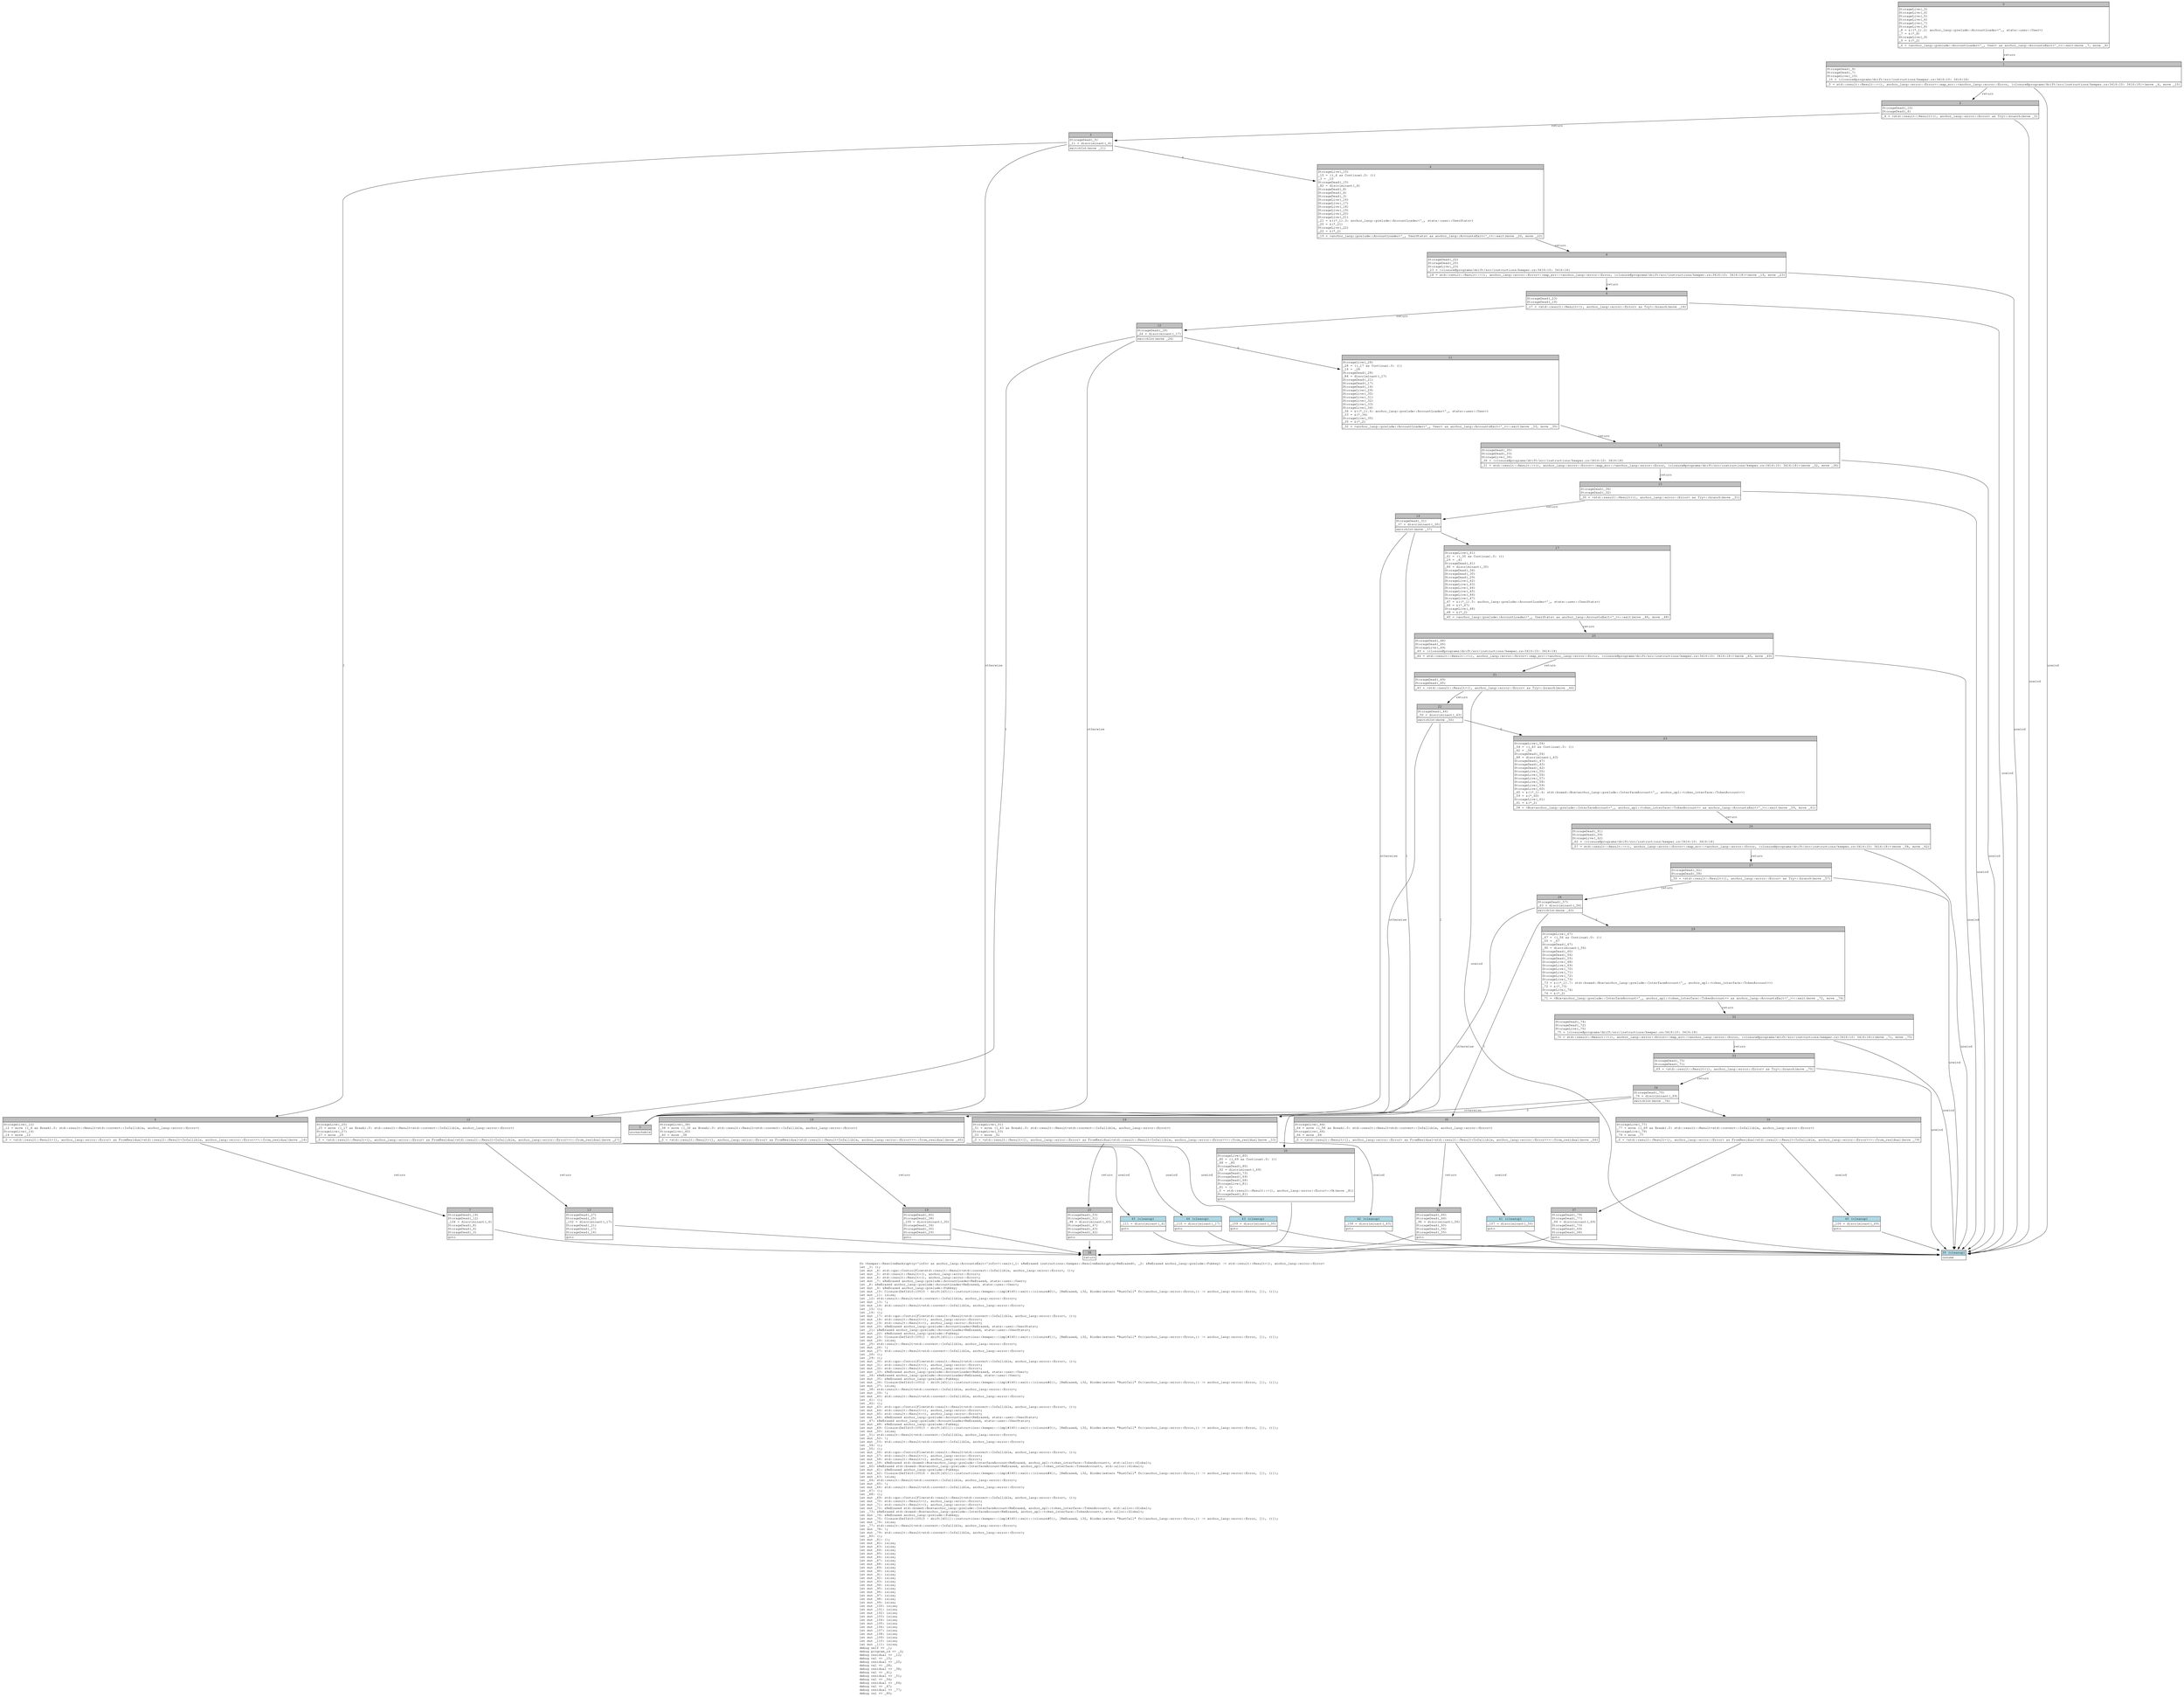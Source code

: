 digraph Mir_0_10509 {
    graph [fontname="Courier, monospace"];
    node [fontname="Courier, monospace"];
    edge [fontname="Courier, monospace"];
    label=<fn &lt;keeper::ResolveBankruptcy&lt;'info&gt; as anchor_lang::AccountsExit&lt;'info&gt;&gt;::exit(_1: &amp;ReErased instructions::keeper::ResolveBankruptcy&lt;ReErased&gt;, _2: &amp;ReErased anchor_lang::prelude::Pubkey) -&gt; std::result::Result&lt;(), anchor_lang::error::Error&gt;<br align="left"/>let _3: ();<br align="left"/>let mut _4: std::ops::ControlFlow&lt;std::result::Result&lt;std::convert::Infallible, anchor_lang::error::Error&gt;, ()&gt;;<br align="left"/>let mut _5: std::result::Result&lt;(), anchor_lang::error::Error&gt;;<br align="left"/>let mut _6: std::result::Result&lt;(), anchor_lang::error::Error&gt;;<br align="left"/>let mut _7: &amp;ReErased anchor_lang::prelude::AccountLoader&lt;ReErased, state::user::User&gt;;<br align="left"/>let _8: &amp;ReErased anchor_lang::prelude::AccountLoader&lt;ReErased, state::user::User&gt;;<br align="left"/>let mut _9: &amp;ReErased anchor_lang::prelude::Pubkey;<br align="left"/>let mut _10: Closure(DefId(0:10510 ~ drift[d311]::instructions::keeper::{impl#140}::exit::{closure#0}), [ReErased, i32, Binder(extern &quot;RustCall&quot; fn((anchor_lang::error::Error,)) -&gt; anchor_lang::error::Error, []), ()]);<br align="left"/>let mut _11: isize;<br align="left"/>let _12: std::result::Result&lt;std::convert::Infallible, anchor_lang::error::Error&gt;;<br align="left"/>let mut _13: !;<br align="left"/>let mut _14: std::result::Result&lt;std::convert::Infallible, anchor_lang::error::Error&gt;;<br align="left"/>let _15: ();<br align="left"/>let _16: ();<br align="left"/>let mut _17: std::ops::ControlFlow&lt;std::result::Result&lt;std::convert::Infallible, anchor_lang::error::Error&gt;, ()&gt;;<br align="left"/>let mut _18: std::result::Result&lt;(), anchor_lang::error::Error&gt;;<br align="left"/>let mut _19: std::result::Result&lt;(), anchor_lang::error::Error&gt;;<br align="left"/>let mut _20: &amp;ReErased anchor_lang::prelude::AccountLoader&lt;ReErased, state::user::UserStats&gt;;<br align="left"/>let _21: &amp;ReErased anchor_lang::prelude::AccountLoader&lt;ReErased, state::user::UserStats&gt;;<br align="left"/>let mut _22: &amp;ReErased anchor_lang::prelude::Pubkey;<br align="left"/>let mut _23: Closure(DefId(0:10511 ~ drift[d311]::instructions::keeper::{impl#140}::exit::{closure#1}), [ReErased, i32, Binder(extern &quot;RustCall&quot; fn((anchor_lang::error::Error,)) -&gt; anchor_lang::error::Error, []), ()]);<br align="left"/>let mut _24: isize;<br align="left"/>let _25: std::result::Result&lt;std::convert::Infallible, anchor_lang::error::Error&gt;;<br align="left"/>let mut _26: !;<br align="left"/>let mut _27: std::result::Result&lt;std::convert::Infallible, anchor_lang::error::Error&gt;;<br align="left"/>let _28: ();<br align="left"/>let _29: ();<br align="left"/>let mut _30: std::ops::ControlFlow&lt;std::result::Result&lt;std::convert::Infallible, anchor_lang::error::Error&gt;, ()&gt;;<br align="left"/>let mut _31: std::result::Result&lt;(), anchor_lang::error::Error&gt;;<br align="left"/>let mut _32: std::result::Result&lt;(), anchor_lang::error::Error&gt;;<br align="left"/>let mut _33: &amp;ReErased anchor_lang::prelude::AccountLoader&lt;ReErased, state::user::User&gt;;<br align="left"/>let _34: &amp;ReErased anchor_lang::prelude::AccountLoader&lt;ReErased, state::user::User&gt;;<br align="left"/>let mut _35: &amp;ReErased anchor_lang::prelude::Pubkey;<br align="left"/>let mut _36: Closure(DefId(0:10512 ~ drift[d311]::instructions::keeper::{impl#140}::exit::{closure#2}), [ReErased, i32, Binder(extern &quot;RustCall&quot; fn((anchor_lang::error::Error,)) -&gt; anchor_lang::error::Error, []), ()]);<br align="left"/>let mut _37: isize;<br align="left"/>let _38: std::result::Result&lt;std::convert::Infallible, anchor_lang::error::Error&gt;;<br align="left"/>let mut _39: !;<br align="left"/>let mut _40: std::result::Result&lt;std::convert::Infallible, anchor_lang::error::Error&gt;;<br align="left"/>let _41: ();<br align="left"/>let _42: ();<br align="left"/>let mut _43: std::ops::ControlFlow&lt;std::result::Result&lt;std::convert::Infallible, anchor_lang::error::Error&gt;, ()&gt;;<br align="left"/>let mut _44: std::result::Result&lt;(), anchor_lang::error::Error&gt;;<br align="left"/>let mut _45: std::result::Result&lt;(), anchor_lang::error::Error&gt;;<br align="left"/>let mut _46: &amp;ReErased anchor_lang::prelude::AccountLoader&lt;ReErased, state::user::UserStats&gt;;<br align="left"/>let _47: &amp;ReErased anchor_lang::prelude::AccountLoader&lt;ReErased, state::user::UserStats&gt;;<br align="left"/>let mut _48: &amp;ReErased anchor_lang::prelude::Pubkey;<br align="left"/>let mut _49: Closure(DefId(0:10513 ~ drift[d311]::instructions::keeper::{impl#140}::exit::{closure#3}), [ReErased, i32, Binder(extern &quot;RustCall&quot; fn((anchor_lang::error::Error,)) -&gt; anchor_lang::error::Error, []), ()]);<br align="left"/>let mut _50: isize;<br align="left"/>let _51: std::result::Result&lt;std::convert::Infallible, anchor_lang::error::Error&gt;;<br align="left"/>let mut _52: !;<br align="left"/>let mut _53: std::result::Result&lt;std::convert::Infallible, anchor_lang::error::Error&gt;;<br align="left"/>let _54: ();<br align="left"/>let _55: ();<br align="left"/>let mut _56: std::ops::ControlFlow&lt;std::result::Result&lt;std::convert::Infallible, anchor_lang::error::Error&gt;, ()&gt;;<br align="left"/>let mut _57: std::result::Result&lt;(), anchor_lang::error::Error&gt;;<br align="left"/>let mut _58: std::result::Result&lt;(), anchor_lang::error::Error&gt;;<br align="left"/>let mut _59: &amp;ReErased std::boxed::Box&lt;anchor_lang::prelude::InterfaceAccount&lt;ReErased, anchor_spl::token_interface::TokenAccount&gt;, std::alloc::Global&gt;;<br align="left"/>let _60: &amp;ReErased std::boxed::Box&lt;anchor_lang::prelude::InterfaceAccount&lt;ReErased, anchor_spl::token_interface::TokenAccount&gt;, std::alloc::Global&gt;;<br align="left"/>let mut _61: &amp;ReErased anchor_lang::prelude::Pubkey;<br align="left"/>let mut _62: Closure(DefId(0:10514 ~ drift[d311]::instructions::keeper::{impl#140}::exit::{closure#4}), [ReErased, i32, Binder(extern &quot;RustCall&quot; fn((anchor_lang::error::Error,)) -&gt; anchor_lang::error::Error, []), ()]);<br align="left"/>let mut _63: isize;<br align="left"/>let _64: std::result::Result&lt;std::convert::Infallible, anchor_lang::error::Error&gt;;<br align="left"/>let mut _65: !;<br align="left"/>let mut _66: std::result::Result&lt;std::convert::Infallible, anchor_lang::error::Error&gt;;<br align="left"/>let _67: ();<br align="left"/>let _68: ();<br align="left"/>let mut _69: std::ops::ControlFlow&lt;std::result::Result&lt;std::convert::Infallible, anchor_lang::error::Error&gt;, ()&gt;;<br align="left"/>let mut _70: std::result::Result&lt;(), anchor_lang::error::Error&gt;;<br align="left"/>let mut _71: std::result::Result&lt;(), anchor_lang::error::Error&gt;;<br align="left"/>let mut _72: &amp;ReErased std::boxed::Box&lt;anchor_lang::prelude::InterfaceAccount&lt;ReErased, anchor_spl::token_interface::TokenAccount&gt;, std::alloc::Global&gt;;<br align="left"/>let _73: &amp;ReErased std::boxed::Box&lt;anchor_lang::prelude::InterfaceAccount&lt;ReErased, anchor_spl::token_interface::TokenAccount&gt;, std::alloc::Global&gt;;<br align="left"/>let mut _74: &amp;ReErased anchor_lang::prelude::Pubkey;<br align="left"/>let mut _75: Closure(DefId(0:10515 ~ drift[d311]::instructions::keeper::{impl#140}::exit::{closure#5}), [ReErased, i32, Binder(extern &quot;RustCall&quot; fn((anchor_lang::error::Error,)) -&gt; anchor_lang::error::Error, []), ()]);<br align="left"/>let mut _76: isize;<br align="left"/>let _77: std::result::Result&lt;std::convert::Infallible, anchor_lang::error::Error&gt;;<br align="left"/>let mut _78: !;<br align="left"/>let mut _79: std::result::Result&lt;std::convert::Infallible, anchor_lang::error::Error&gt;;<br align="left"/>let _80: ();<br align="left"/>let mut _81: ();<br align="left"/>let mut _82: isize;<br align="left"/>let mut _83: isize;<br align="left"/>let mut _84: isize;<br align="left"/>let mut _85: isize;<br align="left"/>let mut _86: isize;<br align="left"/>let mut _87: isize;<br align="left"/>let mut _88: isize;<br align="left"/>let mut _89: isize;<br align="left"/>let mut _90: isize;<br align="left"/>let mut _91: isize;<br align="left"/>let mut _92: isize;<br align="left"/>let mut _93: isize;<br align="left"/>let mut _94: isize;<br align="left"/>let mut _95: isize;<br align="left"/>let mut _96: isize;<br align="left"/>let mut _97: isize;<br align="left"/>let mut _98: isize;<br align="left"/>let mut _99: isize;<br align="left"/>let mut _100: isize;<br align="left"/>let mut _101: isize;<br align="left"/>let mut _102: isize;<br align="left"/>let mut _103: isize;<br align="left"/>let mut _104: isize;<br align="left"/>let mut _105: isize;<br align="left"/>let mut _106: isize;<br align="left"/>let mut _107: isize;<br align="left"/>let mut _108: isize;<br align="left"/>let mut _109: isize;<br align="left"/>let mut _110: isize;<br align="left"/>let mut _111: isize;<br align="left"/>debug self =&gt; _1;<br align="left"/>debug program_id =&gt; _2;<br align="left"/>debug residual =&gt; _12;<br align="left"/>debug val =&gt; _15;<br align="left"/>debug residual =&gt; _25;<br align="left"/>debug val =&gt; _28;<br align="left"/>debug residual =&gt; _38;<br align="left"/>debug val =&gt; _41;<br align="left"/>debug residual =&gt; _51;<br align="left"/>debug val =&gt; _54;<br align="left"/>debug residual =&gt; _64;<br align="left"/>debug val =&gt; _67;<br align="left"/>debug residual =&gt; _77;<br align="left"/>debug val =&gt; _80;<br align="left"/>>;
    bb0__0_10509 [shape="none", label=<<table border="0" cellborder="1" cellspacing="0"><tr><td bgcolor="gray" align="center" colspan="1">0</td></tr><tr><td align="left" balign="left">StorageLive(_3)<br/>StorageLive(_4)<br/>StorageLive(_5)<br/>StorageLive(_6)<br/>StorageLive(_7)<br/>StorageLive(_8)<br/>_8 = &amp;((*_1).2: anchor_lang::prelude::AccountLoader&lt;'_, state::user::User&gt;)<br/>_7 = &amp;(*_8)<br/>StorageLive(_9)<br/>_9 = &amp;(*_2)<br/></td></tr><tr><td align="left">_6 = &lt;anchor_lang::prelude::AccountLoader&lt;'_, User&gt; as anchor_lang::AccountsExit&lt;'_&gt;&gt;::exit(move _7, move _9)</td></tr></table>>];
    bb1__0_10509 [shape="none", label=<<table border="0" cellborder="1" cellspacing="0"><tr><td bgcolor="gray" align="center" colspan="1">1</td></tr><tr><td align="left" balign="left">StorageDead(_9)<br/>StorageDead(_7)<br/>StorageLive(_10)<br/>_10 = {closure@programs/drift/src/instructions/keeper.rs:3416:10: 3416:18}<br/></td></tr><tr><td align="left">_5 = std::result::Result::&lt;(), anchor_lang::error::Error&gt;::map_err::&lt;anchor_lang::error::Error, {closure@programs/drift/src/instructions/keeper.rs:3416:10: 3416:18}&gt;(move _6, move _10)</td></tr></table>>];
    bb2__0_10509 [shape="none", label=<<table border="0" cellborder="1" cellspacing="0"><tr><td bgcolor="gray" align="center" colspan="1">2</td></tr><tr><td align="left" balign="left">StorageDead(_10)<br/>StorageDead(_6)<br/></td></tr><tr><td align="left">_4 = &lt;std::result::Result&lt;(), anchor_lang::error::Error&gt; as Try&gt;::branch(move _5)</td></tr></table>>];
    bb3__0_10509 [shape="none", label=<<table border="0" cellborder="1" cellspacing="0"><tr><td bgcolor="gray" align="center" colspan="1">3</td></tr><tr><td align="left" balign="left">StorageDead(_5)<br/>_11 = discriminant(_4)<br/></td></tr><tr><td align="left">switchInt(move _11)</td></tr></table>>];
    bb4__0_10509 [shape="none", label=<<table border="0" cellborder="1" cellspacing="0"><tr><td bgcolor="gray" align="center" colspan="1">4</td></tr><tr><td align="left" balign="left">StorageLive(_15)<br/>_15 = ((_4 as Continue).0: ())<br/>_3 = _15<br/>StorageDead(_15)<br/>_82 = discriminant(_4)<br/>StorageDead(_8)<br/>StorageDead(_4)<br/>StorageDead(_3)<br/>StorageLive(_16)<br/>StorageLive(_17)<br/>StorageLive(_18)<br/>StorageLive(_19)<br/>StorageLive(_20)<br/>StorageLive(_21)<br/>_21 = &amp;((*_1).3: anchor_lang::prelude::AccountLoader&lt;'_, state::user::UserStats&gt;)<br/>_20 = &amp;(*_21)<br/>StorageLive(_22)<br/>_22 = &amp;(*_2)<br/></td></tr><tr><td align="left">_19 = &lt;anchor_lang::prelude::AccountLoader&lt;'_, UserStats&gt; as anchor_lang::AccountsExit&lt;'_&gt;&gt;::exit(move _20, move _22)</td></tr></table>>];
    bb5__0_10509 [shape="none", label=<<table border="0" cellborder="1" cellspacing="0"><tr><td bgcolor="gray" align="center" colspan="1">5</td></tr><tr><td align="left">unreachable</td></tr></table>>];
    bb6__0_10509 [shape="none", label=<<table border="0" cellborder="1" cellspacing="0"><tr><td bgcolor="gray" align="center" colspan="1">6</td></tr><tr><td align="left" balign="left">StorageLive(_12)<br/>_12 = move ((_4 as Break).0: std::result::Result&lt;std::convert::Infallible, anchor_lang::error::Error&gt;)<br/>StorageLive(_14)<br/>_14 = move _12<br/></td></tr><tr><td align="left">_0 = &lt;std::result::Result&lt;(), anchor_lang::error::Error&gt; as FromResidual&lt;std::result::Result&lt;Infallible, anchor_lang::error::Error&gt;&gt;&gt;::from_residual(move _14)</td></tr></table>>];
    bb7__0_10509 [shape="none", label=<<table border="0" cellborder="1" cellspacing="0"><tr><td bgcolor="gray" align="center" colspan="1">7</td></tr><tr><td align="left" balign="left">StorageDead(_14)<br/>StorageDead(_12)<br/>_104 = discriminant(_4)<br/>StorageDead(_8)<br/>StorageDead(_4)<br/>StorageDead(_3)<br/></td></tr><tr><td align="left">goto</td></tr></table>>];
    bb8__0_10509 [shape="none", label=<<table border="0" cellborder="1" cellspacing="0"><tr><td bgcolor="gray" align="center" colspan="1">8</td></tr><tr><td align="left" balign="left">StorageDead(_22)<br/>StorageDead(_20)<br/>StorageLive(_23)<br/>_23 = {closure@programs/drift/src/instructions/keeper.rs:3416:10: 3416:18}<br/></td></tr><tr><td align="left">_18 = std::result::Result::&lt;(), anchor_lang::error::Error&gt;::map_err::&lt;anchor_lang::error::Error, {closure@programs/drift/src/instructions/keeper.rs:3416:10: 3416:18}&gt;(move _19, move _23)</td></tr></table>>];
    bb9__0_10509 [shape="none", label=<<table border="0" cellborder="1" cellspacing="0"><tr><td bgcolor="gray" align="center" colspan="1">9</td></tr><tr><td align="left" balign="left">StorageDead(_23)<br/>StorageDead(_19)<br/></td></tr><tr><td align="left">_17 = &lt;std::result::Result&lt;(), anchor_lang::error::Error&gt; as Try&gt;::branch(move _18)</td></tr></table>>];
    bb10__0_10509 [shape="none", label=<<table border="0" cellborder="1" cellspacing="0"><tr><td bgcolor="gray" align="center" colspan="1">10</td></tr><tr><td align="left" balign="left">StorageDead(_18)<br/>_24 = discriminant(_17)<br/></td></tr><tr><td align="left">switchInt(move _24)</td></tr></table>>];
    bb11__0_10509 [shape="none", label=<<table border="0" cellborder="1" cellspacing="0"><tr><td bgcolor="gray" align="center" colspan="1">11</td></tr><tr><td align="left" balign="left">StorageLive(_28)<br/>_28 = ((_17 as Continue).0: ())<br/>_16 = _28<br/>StorageDead(_28)<br/>_84 = discriminant(_17)<br/>StorageDead(_21)<br/>StorageDead(_17)<br/>StorageDead(_16)<br/>StorageLive(_29)<br/>StorageLive(_30)<br/>StorageLive(_31)<br/>StorageLive(_32)<br/>StorageLive(_33)<br/>StorageLive(_34)<br/>_34 = &amp;((*_1).4: anchor_lang::prelude::AccountLoader&lt;'_, state::user::User&gt;)<br/>_33 = &amp;(*_34)<br/>StorageLive(_35)<br/>_35 = &amp;(*_2)<br/></td></tr><tr><td align="left">_32 = &lt;anchor_lang::prelude::AccountLoader&lt;'_, User&gt; as anchor_lang::AccountsExit&lt;'_&gt;&gt;::exit(move _33, move _35)</td></tr></table>>];
    bb12__0_10509 [shape="none", label=<<table border="0" cellborder="1" cellspacing="0"><tr><td bgcolor="gray" align="center" colspan="1">12</td></tr><tr><td align="left" balign="left">StorageLive(_25)<br/>_25 = move ((_17 as Break).0: std::result::Result&lt;std::convert::Infallible, anchor_lang::error::Error&gt;)<br/>StorageLive(_27)<br/>_27 = move _25<br/></td></tr><tr><td align="left">_0 = &lt;std::result::Result&lt;(), anchor_lang::error::Error&gt; as FromResidual&lt;std::result::Result&lt;Infallible, anchor_lang::error::Error&gt;&gt;&gt;::from_residual(move _27)</td></tr></table>>];
    bb13__0_10509 [shape="none", label=<<table border="0" cellborder="1" cellspacing="0"><tr><td bgcolor="gray" align="center" colspan="1">13</td></tr><tr><td align="left" balign="left">StorageDead(_27)<br/>StorageDead(_25)<br/>_102 = discriminant(_17)<br/>StorageDead(_21)<br/>StorageDead(_17)<br/>StorageDead(_16)<br/></td></tr><tr><td align="left">goto</td></tr></table>>];
    bb14__0_10509 [shape="none", label=<<table border="0" cellborder="1" cellspacing="0"><tr><td bgcolor="gray" align="center" colspan="1">14</td></tr><tr><td align="left" balign="left">StorageDead(_35)<br/>StorageDead(_33)<br/>StorageLive(_36)<br/>_36 = {closure@programs/drift/src/instructions/keeper.rs:3416:10: 3416:18}<br/></td></tr><tr><td align="left">_31 = std::result::Result::&lt;(), anchor_lang::error::Error&gt;::map_err::&lt;anchor_lang::error::Error, {closure@programs/drift/src/instructions/keeper.rs:3416:10: 3416:18}&gt;(move _32, move _36)</td></tr></table>>];
    bb15__0_10509 [shape="none", label=<<table border="0" cellborder="1" cellspacing="0"><tr><td bgcolor="gray" align="center" colspan="1">15</td></tr><tr><td align="left" balign="left">StorageDead(_36)<br/>StorageDead(_32)<br/></td></tr><tr><td align="left">_30 = &lt;std::result::Result&lt;(), anchor_lang::error::Error&gt; as Try&gt;::branch(move _31)</td></tr></table>>];
    bb16__0_10509 [shape="none", label=<<table border="0" cellborder="1" cellspacing="0"><tr><td bgcolor="gray" align="center" colspan="1">16</td></tr><tr><td align="left" balign="left">StorageDead(_31)<br/>_37 = discriminant(_30)<br/></td></tr><tr><td align="left">switchInt(move _37)</td></tr></table>>];
    bb17__0_10509 [shape="none", label=<<table border="0" cellborder="1" cellspacing="0"><tr><td bgcolor="gray" align="center" colspan="1">17</td></tr><tr><td align="left" balign="left">StorageLive(_41)<br/>_41 = ((_30 as Continue).0: ())<br/>_29 = _41<br/>StorageDead(_41)<br/>_86 = discriminant(_30)<br/>StorageDead(_34)<br/>StorageDead(_30)<br/>StorageDead(_29)<br/>StorageLive(_42)<br/>StorageLive(_43)<br/>StorageLive(_44)<br/>StorageLive(_45)<br/>StorageLive(_46)<br/>StorageLive(_47)<br/>_47 = &amp;((*_1).5: anchor_lang::prelude::AccountLoader&lt;'_, state::user::UserStats&gt;)<br/>_46 = &amp;(*_47)<br/>StorageLive(_48)<br/>_48 = &amp;(*_2)<br/></td></tr><tr><td align="left">_45 = &lt;anchor_lang::prelude::AccountLoader&lt;'_, UserStats&gt; as anchor_lang::AccountsExit&lt;'_&gt;&gt;::exit(move _46, move _48)</td></tr></table>>];
    bb18__0_10509 [shape="none", label=<<table border="0" cellborder="1" cellspacing="0"><tr><td bgcolor="gray" align="center" colspan="1">18</td></tr><tr><td align="left" balign="left">StorageLive(_38)<br/>_38 = move ((_30 as Break).0: std::result::Result&lt;std::convert::Infallible, anchor_lang::error::Error&gt;)<br/>StorageLive(_40)<br/>_40 = move _38<br/></td></tr><tr><td align="left">_0 = &lt;std::result::Result&lt;(), anchor_lang::error::Error&gt; as FromResidual&lt;std::result::Result&lt;Infallible, anchor_lang::error::Error&gt;&gt;&gt;::from_residual(move _40)</td></tr></table>>];
    bb19__0_10509 [shape="none", label=<<table border="0" cellborder="1" cellspacing="0"><tr><td bgcolor="gray" align="center" colspan="1">19</td></tr><tr><td align="left" balign="left">StorageDead(_40)<br/>StorageDead(_38)<br/>_100 = discriminant(_30)<br/>StorageDead(_34)<br/>StorageDead(_30)<br/>StorageDead(_29)<br/></td></tr><tr><td align="left">goto</td></tr></table>>];
    bb20__0_10509 [shape="none", label=<<table border="0" cellborder="1" cellspacing="0"><tr><td bgcolor="gray" align="center" colspan="1">20</td></tr><tr><td align="left" balign="left">StorageDead(_48)<br/>StorageDead(_46)<br/>StorageLive(_49)<br/>_49 = {closure@programs/drift/src/instructions/keeper.rs:3416:10: 3416:18}<br/></td></tr><tr><td align="left">_44 = std::result::Result::&lt;(), anchor_lang::error::Error&gt;::map_err::&lt;anchor_lang::error::Error, {closure@programs/drift/src/instructions/keeper.rs:3416:10: 3416:18}&gt;(move _45, move _49)</td></tr></table>>];
    bb21__0_10509 [shape="none", label=<<table border="0" cellborder="1" cellspacing="0"><tr><td bgcolor="gray" align="center" colspan="1">21</td></tr><tr><td align="left" balign="left">StorageDead(_49)<br/>StorageDead(_45)<br/></td></tr><tr><td align="left">_43 = &lt;std::result::Result&lt;(), anchor_lang::error::Error&gt; as Try&gt;::branch(move _44)</td></tr></table>>];
    bb22__0_10509 [shape="none", label=<<table border="0" cellborder="1" cellspacing="0"><tr><td bgcolor="gray" align="center" colspan="1">22</td></tr><tr><td align="left" balign="left">StorageDead(_44)<br/>_50 = discriminant(_43)<br/></td></tr><tr><td align="left">switchInt(move _50)</td></tr></table>>];
    bb23__0_10509 [shape="none", label=<<table border="0" cellborder="1" cellspacing="0"><tr><td bgcolor="gray" align="center" colspan="1">23</td></tr><tr><td align="left" balign="left">StorageLive(_54)<br/>_54 = ((_43 as Continue).0: ())<br/>_42 = _54<br/>StorageDead(_54)<br/>_88 = discriminant(_43)<br/>StorageDead(_47)<br/>StorageDead(_43)<br/>StorageDead(_42)<br/>StorageLive(_55)<br/>StorageLive(_56)<br/>StorageLive(_57)<br/>StorageLive(_58)<br/>StorageLive(_59)<br/>StorageLive(_60)<br/>_60 = &amp;((*_1).6: std::boxed::Box&lt;anchor_lang::prelude::InterfaceAccount&lt;'_, anchor_spl::token_interface::TokenAccount&gt;&gt;)<br/>_59 = &amp;(*_60)<br/>StorageLive(_61)<br/>_61 = &amp;(*_2)<br/></td></tr><tr><td align="left">_58 = &lt;Box&lt;anchor_lang::prelude::InterfaceAccount&lt;'_, anchor_spl::token_interface::TokenAccount&gt;&gt; as anchor_lang::AccountsExit&lt;'_&gt;&gt;::exit(move _59, move _61)</td></tr></table>>];
    bb24__0_10509 [shape="none", label=<<table border="0" cellborder="1" cellspacing="0"><tr><td bgcolor="gray" align="center" colspan="1">24</td></tr><tr><td align="left" balign="left">StorageLive(_51)<br/>_51 = move ((_43 as Break).0: std::result::Result&lt;std::convert::Infallible, anchor_lang::error::Error&gt;)<br/>StorageLive(_53)<br/>_53 = move _51<br/></td></tr><tr><td align="left">_0 = &lt;std::result::Result&lt;(), anchor_lang::error::Error&gt; as FromResidual&lt;std::result::Result&lt;Infallible, anchor_lang::error::Error&gt;&gt;&gt;::from_residual(move _53)</td></tr></table>>];
    bb25__0_10509 [shape="none", label=<<table border="0" cellborder="1" cellspacing="0"><tr><td bgcolor="gray" align="center" colspan="1">25</td></tr><tr><td align="left" balign="left">StorageDead(_53)<br/>StorageDead(_51)<br/>_98 = discriminant(_43)<br/>StorageDead(_47)<br/>StorageDead(_43)<br/>StorageDead(_42)<br/></td></tr><tr><td align="left">goto</td></tr></table>>];
    bb26__0_10509 [shape="none", label=<<table border="0" cellborder="1" cellspacing="0"><tr><td bgcolor="gray" align="center" colspan="1">26</td></tr><tr><td align="left" balign="left">StorageDead(_61)<br/>StorageDead(_59)<br/>StorageLive(_62)<br/>_62 = {closure@programs/drift/src/instructions/keeper.rs:3416:10: 3416:18}<br/></td></tr><tr><td align="left">_57 = std::result::Result::&lt;(), anchor_lang::error::Error&gt;::map_err::&lt;anchor_lang::error::Error, {closure@programs/drift/src/instructions/keeper.rs:3416:10: 3416:18}&gt;(move _58, move _62)</td></tr></table>>];
    bb27__0_10509 [shape="none", label=<<table border="0" cellborder="1" cellspacing="0"><tr><td bgcolor="gray" align="center" colspan="1">27</td></tr><tr><td align="left" balign="left">StorageDead(_62)<br/>StorageDead(_58)<br/></td></tr><tr><td align="left">_56 = &lt;std::result::Result&lt;(), anchor_lang::error::Error&gt; as Try&gt;::branch(move _57)</td></tr></table>>];
    bb28__0_10509 [shape="none", label=<<table border="0" cellborder="1" cellspacing="0"><tr><td bgcolor="gray" align="center" colspan="1">28</td></tr><tr><td align="left" balign="left">StorageDead(_57)<br/>_63 = discriminant(_56)<br/></td></tr><tr><td align="left">switchInt(move _63)</td></tr></table>>];
    bb29__0_10509 [shape="none", label=<<table border="0" cellborder="1" cellspacing="0"><tr><td bgcolor="gray" align="center" colspan="1">29</td></tr><tr><td align="left" balign="left">StorageLive(_67)<br/>_67 = ((_56 as Continue).0: ())<br/>_55 = _67<br/>StorageDead(_67)<br/>_90 = discriminant(_56)<br/>StorageDead(_60)<br/>StorageDead(_56)<br/>StorageDead(_55)<br/>StorageLive(_68)<br/>StorageLive(_69)<br/>StorageLive(_70)<br/>StorageLive(_71)<br/>StorageLive(_72)<br/>StorageLive(_73)<br/>_73 = &amp;((*_1).7: std::boxed::Box&lt;anchor_lang::prelude::InterfaceAccount&lt;'_, anchor_spl::token_interface::TokenAccount&gt;&gt;)<br/>_72 = &amp;(*_73)<br/>StorageLive(_74)<br/>_74 = &amp;(*_2)<br/></td></tr><tr><td align="left">_71 = &lt;Box&lt;anchor_lang::prelude::InterfaceAccount&lt;'_, anchor_spl::token_interface::TokenAccount&gt;&gt; as anchor_lang::AccountsExit&lt;'_&gt;&gt;::exit(move _72, move _74)</td></tr></table>>];
    bb30__0_10509 [shape="none", label=<<table border="0" cellborder="1" cellspacing="0"><tr><td bgcolor="gray" align="center" colspan="1">30</td></tr><tr><td align="left" balign="left">StorageLive(_64)<br/>_64 = move ((_56 as Break).0: std::result::Result&lt;std::convert::Infallible, anchor_lang::error::Error&gt;)<br/>StorageLive(_66)<br/>_66 = move _64<br/></td></tr><tr><td align="left">_0 = &lt;std::result::Result&lt;(), anchor_lang::error::Error&gt; as FromResidual&lt;std::result::Result&lt;Infallible, anchor_lang::error::Error&gt;&gt;&gt;::from_residual(move _66)</td></tr></table>>];
    bb31__0_10509 [shape="none", label=<<table border="0" cellborder="1" cellspacing="0"><tr><td bgcolor="gray" align="center" colspan="1">31</td></tr><tr><td align="left" balign="left">StorageDead(_66)<br/>StorageDead(_64)<br/>_96 = discriminant(_56)<br/>StorageDead(_60)<br/>StorageDead(_56)<br/>StorageDead(_55)<br/></td></tr><tr><td align="left">goto</td></tr></table>>];
    bb32__0_10509 [shape="none", label=<<table border="0" cellborder="1" cellspacing="0"><tr><td bgcolor="gray" align="center" colspan="1">32</td></tr><tr><td align="left" balign="left">StorageDead(_74)<br/>StorageDead(_72)<br/>StorageLive(_75)<br/>_75 = {closure@programs/drift/src/instructions/keeper.rs:3416:10: 3416:18}<br/></td></tr><tr><td align="left">_70 = std::result::Result::&lt;(), anchor_lang::error::Error&gt;::map_err::&lt;anchor_lang::error::Error, {closure@programs/drift/src/instructions/keeper.rs:3416:10: 3416:18}&gt;(move _71, move _75)</td></tr></table>>];
    bb33__0_10509 [shape="none", label=<<table border="0" cellborder="1" cellspacing="0"><tr><td bgcolor="gray" align="center" colspan="1">33</td></tr><tr><td align="left" balign="left">StorageDead(_75)<br/>StorageDead(_71)<br/></td></tr><tr><td align="left">_69 = &lt;std::result::Result&lt;(), anchor_lang::error::Error&gt; as Try&gt;::branch(move _70)</td></tr></table>>];
    bb34__0_10509 [shape="none", label=<<table border="0" cellborder="1" cellspacing="0"><tr><td bgcolor="gray" align="center" colspan="1">34</td></tr><tr><td align="left" balign="left">StorageDead(_70)<br/>_76 = discriminant(_69)<br/></td></tr><tr><td align="left">switchInt(move _76)</td></tr></table>>];
    bb35__0_10509 [shape="none", label=<<table border="0" cellborder="1" cellspacing="0"><tr><td bgcolor="gray" align="center" colspan="1">35</td></tr><tr><td align="left" balign="left">StorageLive(_80)<br/>_80 = ((_69 as Continue).0: ())<br/>_68 = _80<br/>StorageDead(_80)<br/>_92 = discriminant(_69)<br/>StorageDead(_73)<br/>StorageDead(_69)<br/>StorageDead(_68)<br/>StorageLive(_81)<br/>_81 = ()<br/>_0 = std::result::Result::&lt;(), anchor_lang::error::Error&gt;::Ok(move _81)<br/>StorageDead(_81)<br/></td></tr><tr><td align="left">goto</td></tr></table>>];
    bb36__0_10509 [shape="none", label=<<table border="0" cellborder="1" cellspacing="0"><tr><td bgcolor="gray" align="center" colspan="1">36</td></tr><tr><td align="left" balign="left">StorageLive(_77)<br/>_77 = move ((_69 as Break).0: std::result::Result&lt;std::convert::Infallible, anchor_lang::error::Error&gt;)<br/>StorageLive(_79)<br/>_79 = move _77<br/></td></tr><tr><td align="left">_0 = &lt;std::result::Result&lt;(), anchor_lang::error::Error&gt; as FromResidual&lt;std::result::Result&lt;Infallible, anchor_lang::error::Error&gt;&gt;&gt;::from_residual(move _79)</td></tr></table>>];
    bb37__0_10509 [shape="none", label=<<table border="0" cellborder="1" cellspacing="0"><tr><td bgcolor="gray" align="center" colspan="1">37</td></tr><tr><td align="left" balign="left">StorageDead(_79)<br/>StorageDead(_77)<br/>_94 = discriminant(_69)<br/>StorageDead(_73)<br/>StorageDead(_69)<br/>StorageDead(_68)<br/></td></tr><tr><td align="left">goto</td></tr></table>>];
    bb38__0_10509 [shape="none", label=<<table border="0" cellborder="1" cellspacing="0"><tr><td bgcolor="gray" align="center" colspan="1">38</td></tr><tr><td align="left">return</td></tr></table>>];
    bb39__0_10509 [shape="none", label=<<table border="0" cellborder="1" cellspacing="0"><tr><td bgcolor="lightblue" align="center" colspan="1">39 (cleanup)</td></tr><tr><td align="left">resume</td></tr></table>>];
    bb40__0_10509 [shape="none", label=<<table border="0" cellborder="1" cellspacing="0"><tr><td bgcolor="lightblue" align="center" colspan="1">40 (cleanup)</td></tr><tr><td align="left" balign="left">_106 = discriminant(_69)<br/></td></tr><tr><td align="left">goto</td></tr></table>>];
    bb41__0_10509 [shape="none", label=<<table border="0" cellborder="1" cellspacing="0"><tr><td bgcolor="lightblue" align="center" colspan="1">41 (cleanup)</td></tr><tr><td align="left" balign="left">_107 = discriminant(_56)<br/></td></tr><tr><td align="left">goto</td></tr></table>>];
    bb42__0_10509 [shape="none", label=<<table border="0" cellborder="1" cellspacing="0"><tr><td bgcolor="lightblue" align="center" colspan="1">42 (cleanup)</td></tr><tr><td align="left" balign="left">_108 = discriminant(_43)<br/></td></tr><tr><td align="left">goto</td></tr></table>>];
    bb43__0_10509 [shape="none", label=<<table border="0" cellborder="1" cellspacing="0"><tr><td bgcolor="lightblue" align="center" colspan="1">43 (cleanup)</td></tr><tr><td align="left" balign="left">_109 = discriminant(_30)<br/></td></tr><tr><td align="left">goto</td></tr></table>>];
    bb44__0_10509 [shape="none", label=<<table border="0" cellborder="1" cellspacing="0"><tr><td bgcolor="lightblue" align="center" colspan="1">44 (cleanup)</td></tr><tr><td align="left" balign="left">_110 = discriminant(_17)<br/></td></tr><tr><td align="left">goto</td></tr></table>>];
    bb45__0_10509 [shape="none", label=<<table border="0" cellborder="1" cellspacing="0"><tr><td bgcolor="lightblue" align="center" colspan="1">45 (cleanup)</td></tr><tr><td align="left" balign="left">_111 = discriminant(_4)<br/></td></tr><tr><td align="left">goto</td></tr></table>>];
    bb0__0_10509 -> bb1__0_10509 [label="return"];
    bb1__0_10509 -> bb2__0_10509 [label="return"];
    bb1__0_10509 -> bb39__0_10509 [label="unwind"];
    bb2__0_10509 -> bb3__0_10509 [label="return"];
    bb2__0_10509 -> bb39__0_10509 [label="unwind"];
    bb3__0_10509 -> bb4__0_10509 [label="0"];
    bb3__0_10509 -> bb6__0_10509 [label="1"];
    bb3__0_10509 -> bb5__0_10509 [label="otherwise"];
    bb4__0_10509 -> bb8__0_10509 [label="return"];
    bb6__0_10509 -> bb7__0_10509 [label="return"];
    bb6__0_10509 -> bb45__0_10509 [label="unwind"];
    bb7__0_10509 -> bb38__0_10509 [label=""];
    bb8__0_10509 -> bb9__0_10509 [label="return"];
    bb8__0_10509 -> bb39__0_10509 [label="unwind"];
    bb9__0_10509 -> bb10__0_10509 [label="return"];
    bb9__0_10509 -> bb39__0_10509 [label="unwind"];
    bb10__0_10509 -> bb11__0_10509 [label="0"];
    bb10__0_10509 -> bb12__0_10509 [label="1"];
    bb10__0_10509 -> bb5__0_10509 [label="otherwise"];
    bb11__0_10509 -> bb14__0_10509 [label="return"];
    bb12__0_10509 -> bb13__0_10509 [label="return"];
    bb12__0_10509 -> bb44__0_10509 [label="unwind"];
    bb13__0_10509 -> bb38__0_10509 [label=""];
    bb14__0_10509 -> bb15__0_10509 [label="return"];
    bb14__0_10509 -> bb39__0_10509 [label="unwind"];
    bb15__0_10509 -> bb16__0_10509 [label="return"];
    bb15__0_10509 -> bb39__0_10509 [label="unwind"];
    bb16__0_10509 -> bb17__0_10509 [label="0"];
    bb16__0_10509 -> bb18__0_10509 [label="1"];
    bb16__0_10509 -> bb5__0_10509 [label="otherwise"];
    bb17__0_10509 -> bb20__0_10509 [label="return"];
    bb18__0_10509 -> bb19__0_10509 [label="return"];
    bb18__0_10509 -> bb43__0_10509 [label="unwind"];
    bb19__0_10509 -> bb38__0_10509 [label=""];
    bb20__0_10509 -> bb21__0_10509 [label="return"];
    bb20__0_10509 -> bb39__0_10509 [label="unwind"];
    bb21__0_10509 -> bb22__0_10509 [label="return"];
    bb21__0_10509 -> bb39__0_10509 [label="unwind"];
    bb22__0_10509 -> bb23__0_10509 [label="0"];
    bb22__0_10509 -> bb24__0_10509 [label="1"];
    bb22__0_10509 -> bb5__0_10509 [label="otherwise"];
    bb23__0_10509 -> bb26__0_10509 [label="return"];
    bb24__0_10509 -> bb25__0_10509 [label="return"];
    bb24__0_10509 -> bb42__0_10509 [label="unwind"];
    bb25__0_10509 -> bb38__0_10509 [label=""];
    bb26__0_10509 -> bb27__0_10509 [label="return"];
    bb26__0_10509 -> bb39__0_10509 [label="unwind"];
    bb27__0_10509 -> bb28__0_10509 [label="return"];
    bb27__0_10509 -> bb39__0_10509 [label="unwind"];
    bb28__0_10509 -> bb29__0_10509 [label="0"];
    bb28__0_10509 -> bb30__0_10509 [label="1"];
    bb28__0_10509 -> bb5__0_10509 [label="otherwise"];
    bb29__0_10509 -> bb32__0_10509 [label="return"];
    bb30__0_10509 -> bb31__0_10509 [label="return"];
    bb30__0_10509 -> bb41__0_10509 [label="unwind"];
    bb31__0_10509 -> bb38__0_10509 [label=""];
    bb32__0_10509 -> bb33__0_10509 [label="return"];
    bb32__0_10509 -> bb39__0_10509 [label="unwind"];
    bb33__0_10509 -> bb34__0_10509 [label="return"];
    bb33__0_10509 -> bb39__0_10509 [label="unwind"];
    bb34__0_10509 -> bb35__0_10509 [label="0"];
    bb34__0_10509 -> bb36__0_10509 [label="1"];
    bb34__0_10509 -> bb5__0_10509 [label="otherwise"];
    bb35__0_10509 -> bb38__0_10509 [label=""];
    bb36__0_10509 -> bb37__0_10509 [label="return"];
    bb36__0_10509 -> bb40__0_10509 [label="unwind"];
    bb37__0_10509 -> bb38__0_10509 [label=""];
    bb40__0_10509 -> bb39__0_10509 [label=""];
    bb41__0_10509 -> bb39__0_10509 [label=""];
    bb42__0_10509 -> bb39__0_10509 [label=""];
    bb43__0_10509 -> bb39__0_10509 [label=""];
    bb44__0_10509 -> bb39__0_10509 [label=""];
    bb45__0_10509 -> bb39__0_10509 [label=""];
}
